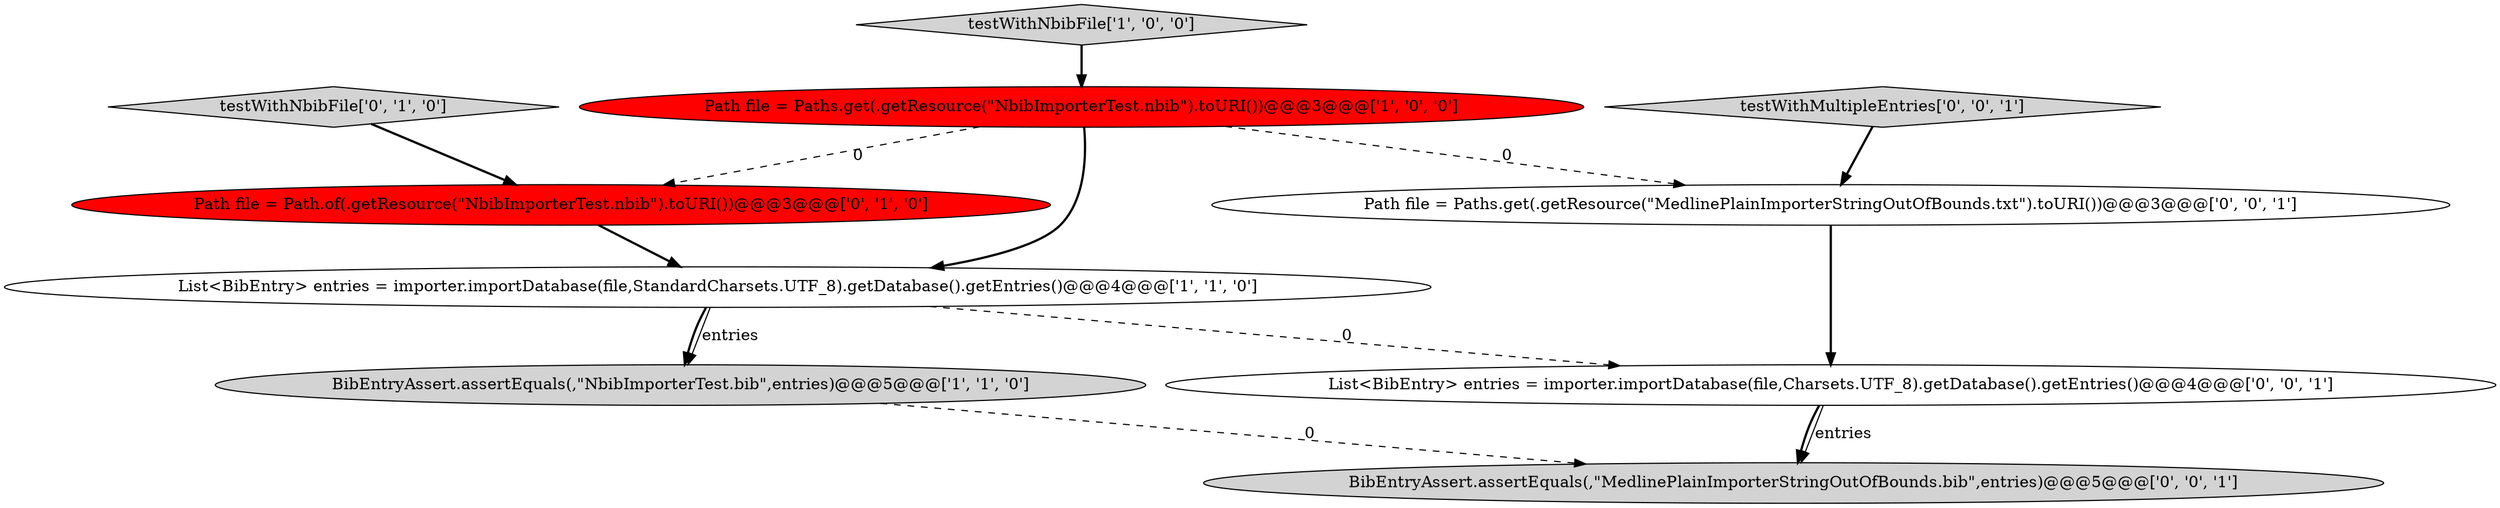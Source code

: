 digraph {
2 [style = filled, label = "BibEntryAssert.assertEquals(,\"NbibImporterTest.bib\",entries)@@@5@@@['1', '1', '0']", fillcolor = lightgray, shape = ellipse image = "AAA0AAABBB1BBB"];
3 [style = filled, label = "Path file = Paths.get(.getResource(\"NbibImporterTest.nbib\").toURI())@@@3@@@['1', '0', '0']", fillcolor = red, shape = ellipse image = "AAA1AAABBB1BBB"];
4 [style = filled, label = "testWithNbibFile['0', '1', '0']", fillcolor = lightgray, shape = diamond image = "AAA0AAABBB2BBB"];
6 [style = filled, label = "testWithMultipleEntries['0', '0', '1']", fillcolor = lightgray, shape = diamond image = "AAA0AAABBB3BBB"];
9 [style = filled, label = "Path file = Paths.get(.getResource(\"MedlinePlainImporterStringOutOfBounds.txt\").toURI())@@@3@@@['0', '0', '1']", fillcolor = white, shape = ellipse image = "AAA0AAABBB3BBB"];
0 [style = filled, label = "List<BibEntry> entries = importer.importDatabase(file,StandardCharsets.UTF_8).getDatabase().getEntries()@@@4@@@['1', '1', '0']", fillcolor = white, shape = ellipse image = "AAA0AAABBB1BBB"];
7 [style = filled, label = "BibEntryAssert.assertEquals(,\"MedlinePlainImporterStringOutOfBounds.bib\",entries)@@@5@@@['0', '0', '1']", fillcolor = lightgray, shape = ellipse image = "AAA0AAABBB3BBB"];
5 [style = filled, label = "Path file = Path.of(.getResource(\"NbibImporterTest.nbib\").toURI())@@@3@@@['0', '1', '0']", fillcolor = red, shape = ellipse image = "AAA1AAABBB2BBB"];
8 [style = filled, label = "List<BibEntry> entries = importer.importDatabase(file,Charsets.UTF_8).getDatabase().getEntries()@@@4@@@['0', '0', '1']", fillcolor = white, shape = ellipse image = "AAA0AAABBB3BBB"];
1 [style = filled, label = "testWithNbibFile['1', '0', '0']", fillcolor = lightgray, shape = diamond image = "AAA0AAABBB1BBB"];
1->3 [style = bold, label=""];
3->5 [style = dashed, label="0"];
0->8 [style = dashed, label="0"];
0->2 [style = solid, label="entries"];
6->9 [style = bold, label=""];
5->0 [style = bold, label=""];
3->9 [style = dashed, label="0"];
9->8 [style = bold, label=""];
2->7 [style = dashed, label="0"];
4->5 [style = bold, label=""];
8->7 [style = solid, label="entries"];
3->0 [style = bold, label=""];
8->7 [style = bold, label=""];
0->2 [style = bold, label=""];
}
